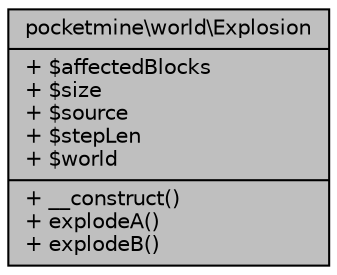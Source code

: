 digraph "pocketmine\world\Explosion"
{
 // INTERACTIVE_SVG=YES
 // LATEX_PDF_SIZE
  edge [fontname="Helvetica",fontsize="10",labelfontname="Helvetica",labelfontsize="10"];
  node [fontname="Helvetica",fontsize="10",shape=record];
  Node1 [label="{pocketmine\\world\\Explosion\n|+ $affectedBlocks\l+ $size\l+ $source\l+ $stepLen\l+ $world\l|+ __construct()\l+ explodeA()\l+ explodeB()\l}",height=0.2,width=0.4,color="black", fillcolor="grey75", style="filled", fontcolor="black",tooltip=" "];
}
